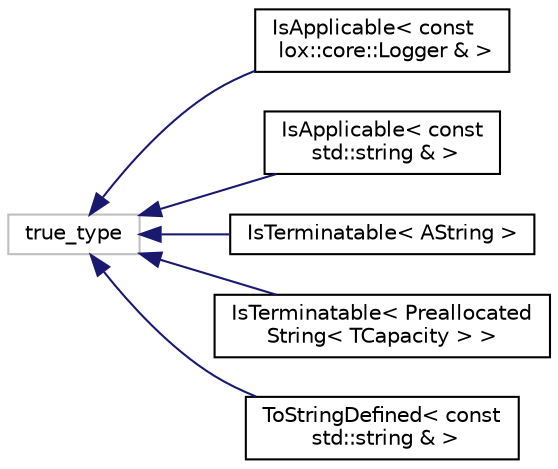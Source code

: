 digraph "Graphical Class Hierarchy"
{
  edge [fontname="Helvetica",fontsize="10",labelfontname="Helvetica",labelfontsize="10"];
  node [fontname="Helvetica",fontsize="10",shape=record];
  rankdir="LR";
  Node1 [label="true_type",height=0.2,width=0.4,color="grey75", fillcolor="white", style="filled"];
  Node1 -> Node2 [dir="back",color="midnightblue",fontsize="10",style="solid",fontname="Helvetica"];
  Node2 [label="IsApplicable\< const\l lox::core::Logger & \>",height=0.2,width=0.4,color="black", fillcolor="white", style="filled",URL="$structaworx_1_1lib_1_1strings_1_1IsApplicable_3_01const_01lox_1_1core_1_1Logger_01_6_01_4.html"];
  Node1 -> Node3 [dir="back",color="midnightblue",fontsize="10",style="solid",fontname="Helvetica"];
  Node3 [label="IsApplicable\< const\l std::string & \>",height=0.2,width=0.4,color="black", fillcolor="white", style="filled",URL="$structaworx_1_1lib_1_1strings_1_1IsApplicable_3_01const_01std_1_1string_01_6_01_4.html"];
  Node1 -> Node4 [dir="back",color="midnightblue",fontsize="10",style="solid",fontname="Helvetica"];
  Node4 [label="IsTerminatable\< AString \>",height=0.2,width=0.4,color="black", fillcolor="white", style="filled",URL="$structaworx_1_1lib_1_1strings_1_1IsTerminatable_3_01AString_01_4.html"];
  Node1 -> Node5 [dir="back",color="midnightblue",fontsize="10",style="solid",fontname="Helvetica"];
  Node5 [label="IsTerminatable\< Preallocated\lString\< TCapacity \> \>",height=0.2,width=0.4,color="black", fillcolor="white", style="filled",URL="$structaworx_1_1lib_1_1strings_1_1IsTerminatable_3_01PreallocatedString_3_01TCapacity_01_4_01_4.html"];
  Node1 -> Node6 [dir="back",color="midnightblue",fontsize="10",style="solid",fontname="Helvetica"];
  Node6 [label="ToStringDefined\< const\l std::string & \>",height=0.2,width=0.4,color="black", fillcolor="white", style="filled",URL="$structaworx_1_1lib_1_1strings_1_1ToStringDefined_3_01const_01std_1_1string_01_6_01_4.html"];
}
